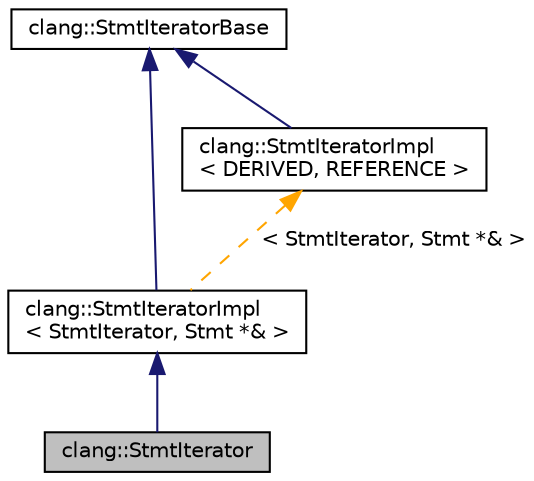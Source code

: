 digraph "clang::StmtIterator"
{
 // LATEX_PDF_SIZE
  bgcolor="transparent";
  edge [fontname="Helvetica",fontsize="10",labelfontname="Helvetica",labelfontsize="10"];
  node [fontname="Helvetica",fontsize="10",shape=record];
  Node1 [label="clang::StmtIterator",height=0.2,width=0.4,color="black", fillcolor="grey75", style="filled", fontcolor="black",tooltip=" "];
  Node2 -> Node1 [dir="back",color="midnightblue",fontsize="10",style="solid",fontname="Helvetica"];
  Node2 [label="clang::StmtIteratorImpl\l\< StmtIterator, Stmt *& \>",height=0.2,width=0.4,color="black",URL="$classclang_1_1StmtIteratorImpl.html",tooltip=" "];
  Node3 -> Node2 [dir="back",color="midnightblue",fontsize="10",style="solid",fontname="Helvetica"];
  Node3 [label="clang::StmtIteratorBase",height=0.2,width=0.4,color="black",URL="$classclang_1_1StmtIteratorBase.html",tooltip=" "];
  Node4 -> Node2 [dir="back",color="orange",fontsize="10",style="dashed",label=" \< StmtIterator, Stmt *& \>" ,fontname="Helvetica"];
  Node4 [label="clang::StmtIteratorImpl\l\< DERIVED, REFERENCE \>",height=0.2,width=0.4,color="black",URL="$classclang_1_1StmtIteratorImpl.html",tooltip=" "];
  Node3 -> Node4 [dir="back",color="midnightblue",fontsize="10",style="solid",fontname="Helvetica"];
}
